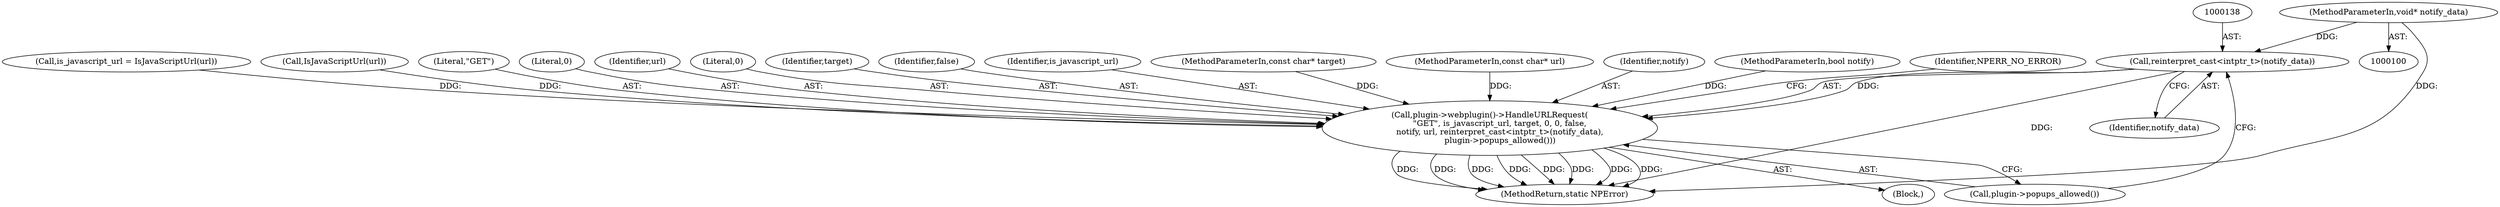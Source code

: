 digraph "1_Chrome_ea3d1d84be3d6f97bf50e76511c9e26af6895533_22@pointer" {
"1000105" [label="(MethodParameterIn,void* notify_data)"];
"1000137" [label="(Call,reinterpret_cast<intptr_t>(notify_data))"];
"1000128" [label="(Call,plugin->webplugin()->HandleURLRequest(\n        \"GET\", is_javascript_url, target, 0, 0, false,\n        notify, url, reinterpret_cast<intptr_t>(notify_data),\n        plugin->popups_allowed()))"];
"1000105" [label="(MethodParameterIn,void* notify_data)"];
"1000128" [label="(Call,plugin->webplugin()->HandleURLRequest(\n        \"GET\", is_javascript_url, target, 0, 0, false,\n        notify, url, reinterpret_cast<intptr_t>(notify_data),\n        plugin->popups_allowed()))"];
"1000136" [label="(Identifier,url)"];
"1000133" [label="(Literal,0)"];
"1000139" [label="(Identifier,notify_data)"];
"1000140" [label="(Call,plugin->popups_allowed())"];
"1000131" [label="(Identifier,target)"];
"1000134" [label="(Identifier,false)"];
"1000130" [label="(Identifier,is_javascript_url)"];
"1000103" [label="(MethodParameterIn,const char* target)"];
"1000102" [label="(MethodParameterIn,const char* url)"];
"1000135" [label="(Identifier,notify)"];
"1000137" [label="(Call,reinterpret_cast<intptr_t>(notify_data))"];
"1000104" [label="(MethodParameterIn,bool notify)"];
"1000147" [label="(Identifier,NPERR_NO_ERROR)"];
"1000113" [label="(Call,is_javascript_url = IsJavaScriptUrl(url))"];
"1000115" [label="(Call,IsJavaScriptUrl(url))"];
"1000127" [label="(Block,)"];
"1000129" [label="(Literal,\"GET\")"];
"1000148" [label="(MethodReturn,static NPError)"];
"1000132" [label="(Literal,0)"];
"1000105" -> "1000100"  [label="AST: "];
"1000105" -> "1000148"  [label="DDG: "];
"1000105" -> "1000137"  [label="DDG: "];
"1000137" -> "1000128"  [label="AST: "];
"1000137" -> "1000139"  [label="CFG: "];
"1000138" -> "1000137"  [label="AST: "];
"1000139" -> "1000137"  [label="AST: "];
"1000140" -> "1000137"  [label="CFG: "];
"1000137" -> "1000148"  [label="DDG: "];
"1000137" -> "1000128"  [label="DDG: "];
"1000128" -> "1000127"  [label="AST: "];
"1000128" -> "1000140"  [label="CFG: "];
"1000129" -> "1000128"  [label="AST: "];
"1000130" -> "1000128"  [label="AST: "];
"1000131" -> "1000128"  [label="AST: "];
"1000132" -> "1000128"  [label="AST: "];
"1000133" -> "1000128"  [label="AST: "];
"1000134" -> "1000128"  [label="AST: "];
"1000135" -> "1000128"  [label="AST: "];
"1000136" -> "1000128"  [label="AST: "];
"1000140" -> "1000128"  [label="AST: "];
"1000147" -> "1000128"  [label="CFG: "];
"1000128" -> "1000148"  [label="DDG: "];
"1000128" -> "1000148"  [label="DDG: "];
"1000128" -> "1000148"  [label="DDG: "];
"1000128" -> "1000148"  [label="DDG: "];
"1000128" -> "1000148"  [label="DDG: "];
"1000128" -> "1000148"  [label="DDG: "];
"1000128" -> "1000148"  [label="DDG: "];
"1000128" -> "1000148"  [label="DDG: "];
"1000113" -> "1000128"  [label="DDG: "];
"1000103" -> "1000128"  [label="DDG: "];
"1000104" -> "1000128"  [label="DDG: "];
"1000115" -> "1000128"  [label="DDG: "];
"1000102" -> "1000128"  [label="DDG: "];
}
